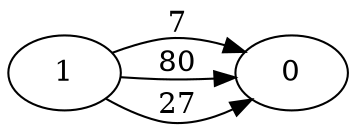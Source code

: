 digraph G {
ranksep = "equally";
rankdir = LR;
{rank = same; 0; };
{rank = same; 1; };
{rank = same; };
0
1->0[label="7"];
1->0[label="80"];
1->0[label="27"];
}
